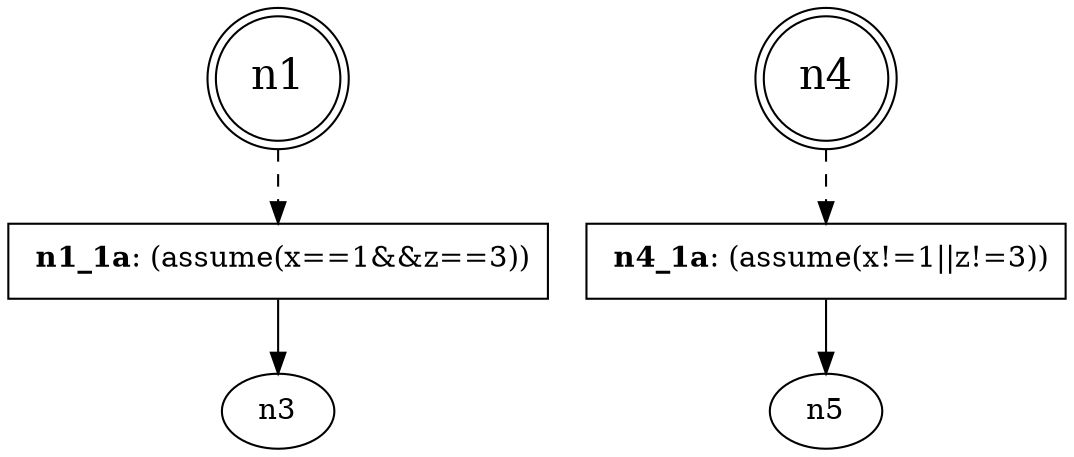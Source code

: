 digraph product {
n1 [fontsize=20, shape=doublecircle]
n1 -> n1_1a[style="dashed"];
n1_1a [label=< <B>n1_1a</B>: (assume(x==1&amp;&amp;z==3))>, shape=box]
n1_1a -> n3
n4 [fontsize=20, shape=doublecircle]
n4 -> n4_1a[style="dashed"];
n4_1a [label=< <B>n4_1a</B>: (assume(x!=1||z!=3))>, shape=box]
n4_1a -> n5
}
